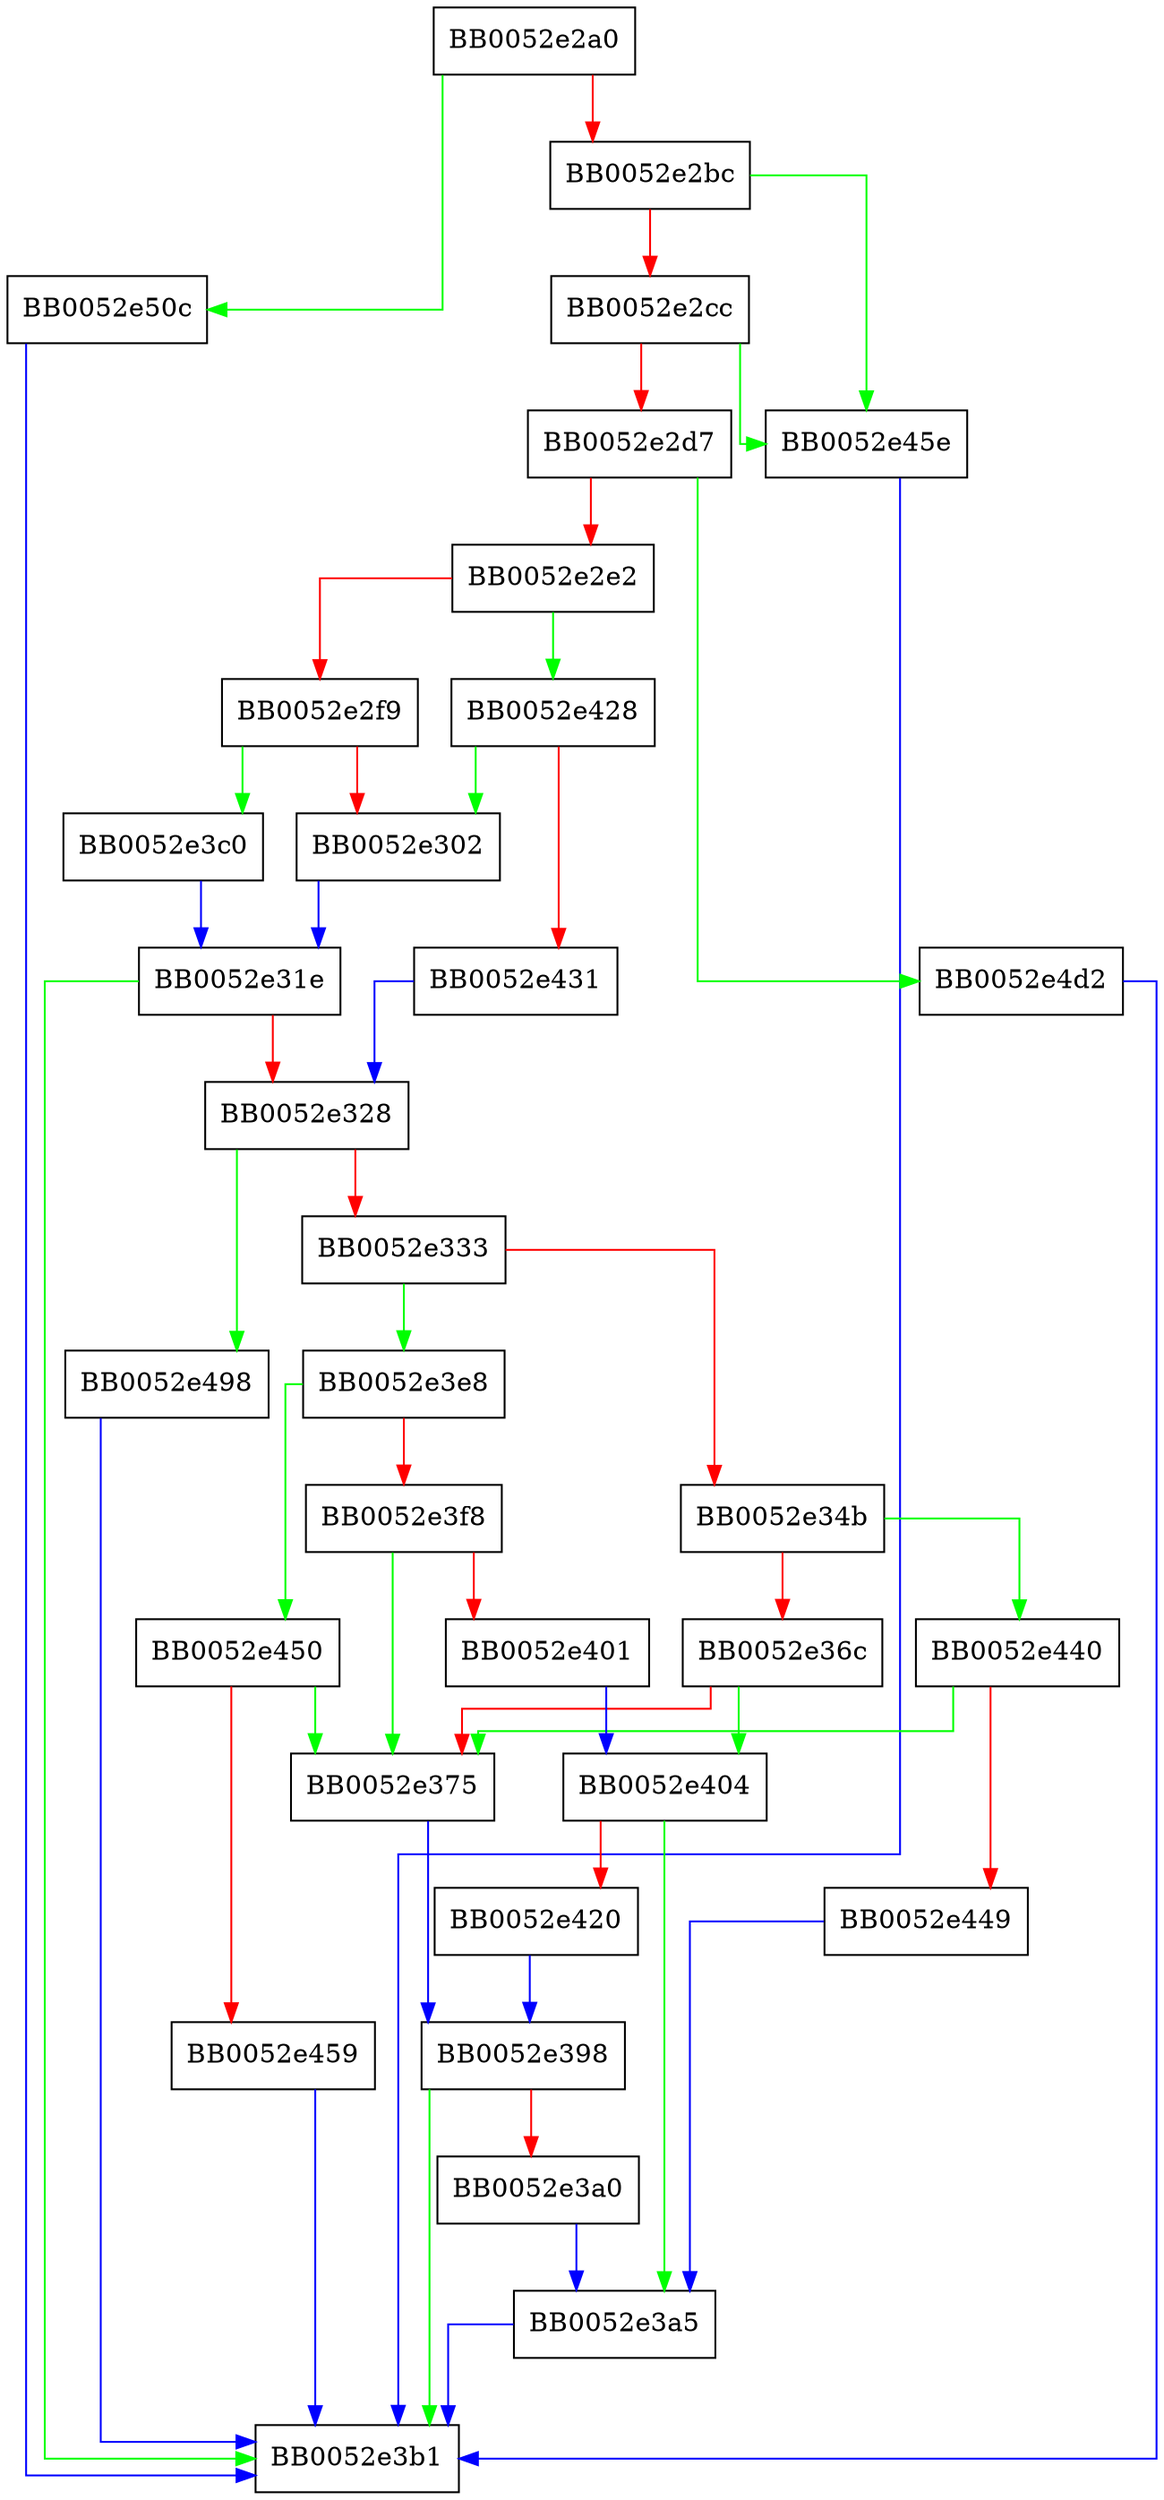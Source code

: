 digraph BIO_gets {
  node [shape="box"];
  graph [splines=ortho];
  BB0052e2a0 -> BB0052e50c [color="green"];
  BB0052e2a0 -> BB0052e2bc [color="red"];
  BB0052e2bc -> BB0052e45e [color="green"];
  BB0052e2bc -> BB0052e2cc [color="red"];
  BB0052e2cc -> BB0052e45e [color="green"];
  BB0052e2cc -> BB0052e2d7 [color="red"];
  BB0052e2d7 -> BB0052e4d2 [color="green"];
  BB0052e2d7 -> BB0052e2e2 [color="red"];
  BB0052e2e2 -> BB0052e428 [color="green"];
  BB0052e2e2 -> BB0052e2f9 [color="red"];
  BB0052e2f9 -> BB0052e3c0 [color="green"];
  BB0052e2f9 -> BB0052e302 [color="red"];
  BB0052e302 -> BB0052e31e [color="blue"];
  BB0052e31e -> BB0052e3b1 [color="green"];
  BB0052e31e -> BB0052e328 [color="red"];
  BB0052e328 -> BB0052e498 [color="green"];
  BB0052e328 -> BB0052e333 [color="red"];
  BB0052e333 -> BB0052e3e8 [color="green"];
  BB0052e333 -> BB0052e34b [color="red"];
  BB0052e34b -> BB0052e440 [color="green"];
  BB0052e34b -> BB0052e36c [color="red"];
  BB0052e36c -> BB0052e404 [color="green"];
  BB0052e36c -> BB0052e375 [color="red"];
  BB0052e375 -> BB0052e398 [color="blue"];
  BB0052e398 -> BB0052e3b1 [color="green"];
  BB0052e398 -> BB0052e3a0 [color="red"];
  BB0052e3a0 -> BB0052e3a5 [color="blue"];
  BB0052e3a5 -> BB0052e3b1 [color="blue"];
  BB0052e3c0 -> BB0052e31e [color="blue"];
  BB0052e3e8 -> BB0052e450 [color="green"];
  BB0052e3e8 -> BB0052e3f8 [color="red"];
  BB0052e3f8 -> BB0052e375 [color="green"];
  BB0052e3f8 -> BB0052e401 [color="red"];
  BB0052e401 -> BB0052e404 [color="blue"];
  BB0052e404 -> BB0052e3a5 [color="green"];
  BB0052e404 -> BB0052e420 [color="red"];
  BB0052e420 -> BB0052e398 [color="blue"];
  BB0052e428 -> BB0052e302 [color="green"];
  BB0052e428 -> BB0052e431 [color="red"];
  BB0052e431 -> BB0052e328 [color="blue"];
  BB0052e440 -> BB0052e375 [color="green"];
  BB0052e440 -> BB0052e449 [color="red"];
  BB0052e449 -> BB0052e3a5 [color="blue"];
  BB0052e450 -> BB0052e375 [color="green"];
  BB0052e450 -> BB0052e459 [color="red"];
  BB0052e459 -> BB0052e3b1 [color="blue"];
  BB0052e45e -> BB0052e3b1 [color="blue"];
  BB0052e498 -> BB0052e3b1 [color="blue"];
  BB0052e4d2 -> BB0052e3b1 [color="blue"];
  BB0052e50c -> BB0052e3b1 [color="blue"];
}